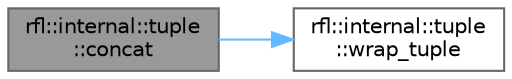 digraph "rfl::internal::tuple::concat"
{
 // LATEX_PDF_SIZE
  bgcolor="transparent";
  edge [fontname=Helvetica,fontsize=10,labelfontname=Helvetica,labelfontsize=10];
  node [fontname=Helvetica,fontsize=10,shape=box,height=0.2,width=0.4];
  rankdir="LR";
  Node1 [id="Node000001",label="rfl::internal::tuple\l::concat",height=0.2,width=0.4,color="gray40", fillcolor="grey60", style="filled", fontcolor="black",tooltip=" "];
  Node1 -> Node2 [id="edge1_Node000001_Node000002",color="steelblue1",style="solid",tooltip=" "];
  Node2 [id="Node000002",label="rfl::internal::tuple\l::wrap_tuple",height=0.2,width=0.4,color="grey40", fillcolor="white", style="filled",URL="$namespacerfl_1_1internal_1_1tuple.html#a512f34ec17010fe1b9ca0336909e7b1d",tooltip=" "];
}
